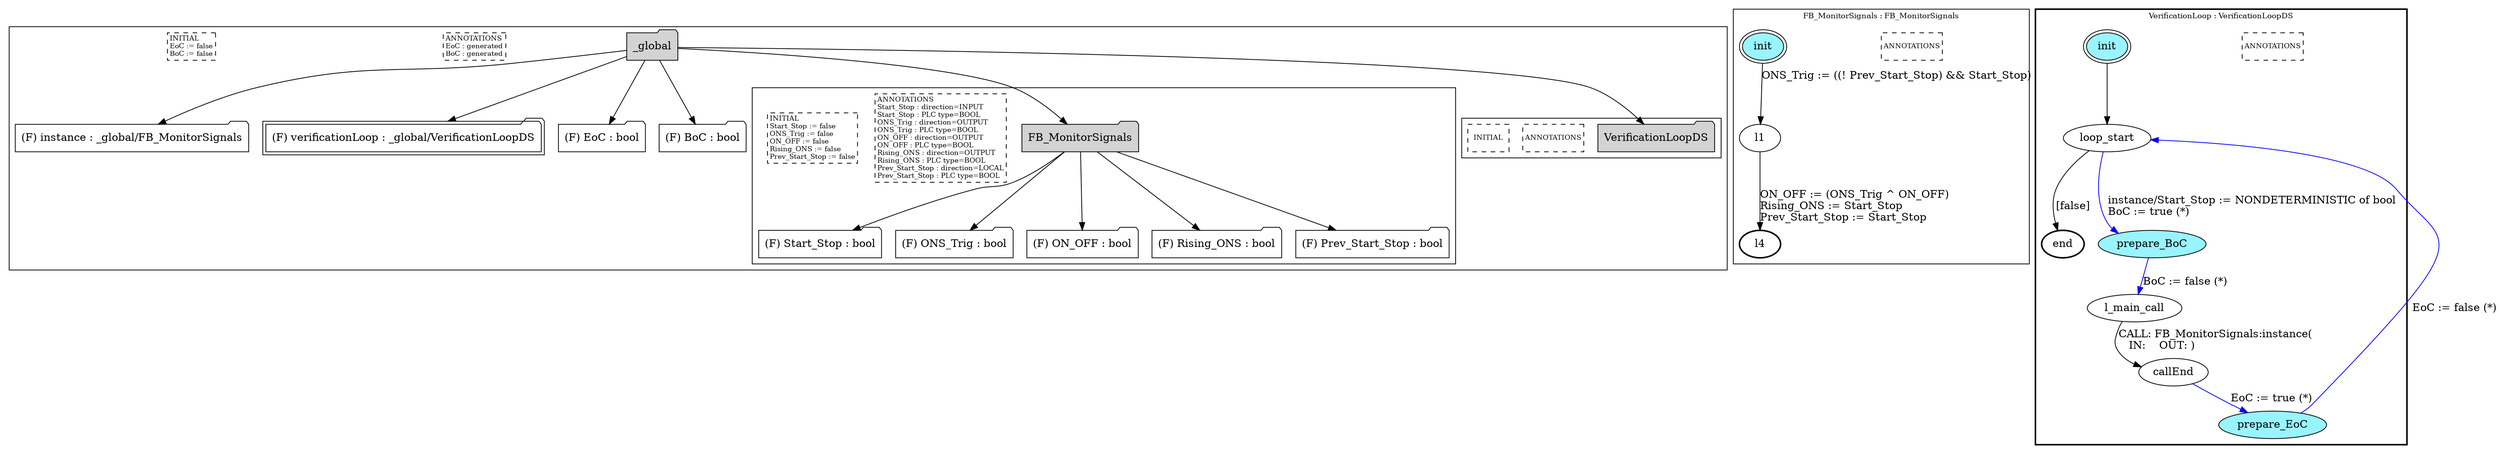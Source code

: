 digraph G {
	subgraph cluster__global1064052579 {
		node [shape="folder", style="filled"];
		//label="_global";
		_global1064052579 [label="_global"];
		_global1064052579 -> instance849922566;
		instance849922566 [label = "(F) instance : _global/FB_MonitorSignals", fillcolor="white" ];
		_global1064052579 -> verificationLoop1425202985;
		verificationLoop1425202985 [label = "(F) verificationLoop : _global/VerificationLoopDS", fillcolor="white" , peripheries=2];
		_global1064052579 -> EoC2083220171;
		EoC2083220171 [label = "(F) EoC : bool", fillcolor="white" ];
		_global1064052579 -> BoC113676940;
		BoC113676940 [label = "(F) BoC : bool", fillcolor="white" ];
		_global1064052579 -> FB_MonitorSignals1552024347;
		subgraph cluster_FB_MonitorSignals1552024347 {
			node [shape="folder", style="filled"];
			//label="FB_MonitorSignals";
			FB_MonitorSignals1552024347 [label="FB_MonitorSignals"];
			FB_MonitorSignals1552024347 -> Start_Stop676678344;
			Start_Stop676678344 [label = "(F) Start_Stop : bool", fillcolor="white" ];
			FB_MonitorSignals1552024347 -> ONS_Trig1557020887;
			ONS_Trig1557020887 [label = "(F) ONS_Trig : bool", fillcolor="white" ];
			FB_MonitorSignals1552024347 -> ON_OFF827029829;
			ON_OFF827029829 [label = "(F) ON_OFF : bool", fillcolor="white" ];
			FB_MonitorSignals1552024347 -> Rising_ONS635340952;
			Rising_ONS635340952 [label = "(F) Rising_ONS : bool", fillcolor="white" ];
			FB_MonitorSignals1552024347 -> Prev_Start_Stop1562019228;
			Prev_Start_Stop1562019228 [label = "(F) Prev_Start_Stop : bool", fillcolor="white" ];
			
			annotations_pseudonode_FB_MonitorSignals1552024347 [
				label="ANNOTATIONS\lStart_Stop : direction=INPUT\lStart_Stop : PLC type=BOOL\lONS_Trig : direction=OUTPUT\lONS_Trig : PLC type=BOOL\lON_OFF : direction=OUTPUT\lON_OFF : PLC type=BOOL\lRising_ONS : direction=OUTPUT\lRising_ONS : PLC type=BOOL\lPrev_Start_Stop : direction=LOCAL\lPrev_Start_Stop : PLC type=BOOL\l",
				fontsize=9, margin="0.04,0.04", fillcolor="white", shape="rectangle", style="dashed"];
			initamt_pseudonode_FB_MonitorSignals1552024347 [
				label="INITIAL\lStart_Stop := false\lONS_Trig := false\lON_OFF := false\lRising_ONS := false\lPrev_Start_Stop := false\l",
				fontsize=9, margin="0.04,0.04", fillcolor="lightyellow", shape="rectangle", style="dashed"];
		}
		_global1064052579 -> VerificationLoopDS188909616;
		subgraph cluster_VerificationLoopDS188909616 {
			node [shape="folder", style="filled"];
			//label="VerificationLoopDS";
			VerificationLoopDS188909616 [label="VerificationLoopDS"];
			
			annotations_pseudonode_VerificationLoopDS188909616 [
				label="ANNOTATIONS",
				fontsize=9, margin="0.04,0.04", fillcolor="white", shape="rectangle", style="dashed"];
			initamt_pseudonode_VerificationLoopDS188909616 [
				label="INITIAL",
				fontsize=9, margin="0.04,0.04", fillcolor="lightyellow", shape="rectangle", style="dashed"];
		}
		
		annotations_pseudonode__global1064052579 [
			label="ANNOTATIONS\lEoC : generated\lBoC : generated\l",
			fontsize=9, margin="0.04,0.04", fillcolor="white", shape="rectangle", style="dashed"];
		initamt_pseudonode__global1064052579 [
			label="INITIAL\lEoC := false\lBoC := false\l",
			fontsize=9, margin="0.04,0.04", fillcolor="lightyellow", shape="rectangle", style="dashed"];
	}
	subgraph clusterFB_MonitorSignals {
		node [style="filled"];
		color="black";
		fontsize=10;
		ranksep=0.4;
		
		label="FB_MonitorSignals : FB_MonitorSignals";
		
		annotations_pseudonode_FB_MonitorSignals [
			label="ANNOTATIONS",
			fontsize=9, margin="0.04,0.04", fillcolor="white", shape="rectangle", style="dashed"];
		
		init_FB_MonitorSignals [label="init", color="black", fillcolor="cadetblue1", peripheries=2, shape="ellipse"];
		l1_FB_MonitorSignals [label="l1", color="black", fillcolor="white", shape="ellipse"];
		l4_FB_MonitorSignals [label="l4", color="black", fillcolor="white", style=bold, shape="ellipse"];
		init_FB_MonitorSignals -> l1_FB_MonitorSignals [color="black", label="ONS_Trig := ((! Prev_Start_Stop) && Start_Stop)"];
		l1_FB_MonitorSignals -> l4_FB_MonitorSignals [color="black", label="ON_OFF := (ONS_Trig ^ ON_OFF)\lRising_ONS := Start_Stop\lPrev_Start_Stop := Start_Stop\l"];
	}
	subgraph clusterVerificationLoop {
		node [style="filled"];
		style=bold;
		color="black";
		fontsize=10;
		ranksep=0.4;
		
		label="VerificationLoop : VerificationLoopDS";
		
		annotations_pseudonode_VerificationLoop [
			label="ANNOTATIONS",
			fontsize=9, margin="0.04,0.04", fillcolor="white", shape="rectangle", style="dashed"];
		
		init_VerificationLoop [label="init", color="black", fillcolor="cadetblue1", peripheries=2, shape="ellipse"];
		end_VerificationLoop [label="end", color="black", fillcolor="cadetblue1", style=bold, shape="ellipse"];
		loop_start_VerificationLoop [label="loop_start", color="black", fillcolor="white", shape="ellipse"];
		prepare_BoC_VerificationLoop [label="prepare_BoC", color="black", fillcolor="cadetblue1", shape="ellipse"];
		l_main_call_VerificationLoop [label="l_main_call", color="black", fillcolor="white", shape="ellipse"];
		callEnd_VerificationLoop [label="callEnd", color="black", fillcolor="white", shape="ellipse"];
		prepare_EoC_VerificationLoop [label="prepare_EoC", color="black", fillcolor="cadetblue1", shape="ellipse"];
		init_VerificationLoop -> loop_start_VerificationLoop [color="black", label=""];
		loop_start_VerificationLoop -> prepare_BoC_VerificationLoop [color="blue", label="instance/Start_Stop := NONDETERMINISTIC of bool\lBoC := true (*)\l"];
		prepare_BoC_VerificationLoop -> l_main_call_VerificationLoop [color="blue", label="BoC := false (*)"];
		l_main_call_VerificationLoop -> callEnd_VerificationLoop [color="black", label="CALL: FB_MonitorSignals:instance(\l   IN:    OUT: )\l"];
		callEnd_VerificationLoop -> prepare_EoC_VerificationLoop [color="blue", label="EoC := true (*)"];
		prepare_EoC_VerificationLoop -> loop_start_VerificationLoop [color="blue", label="EoC := false (*)"];
		loop_start_VerificationLoop -> end_VerificationLoop [color="black", label="[false]"];
	}
}

